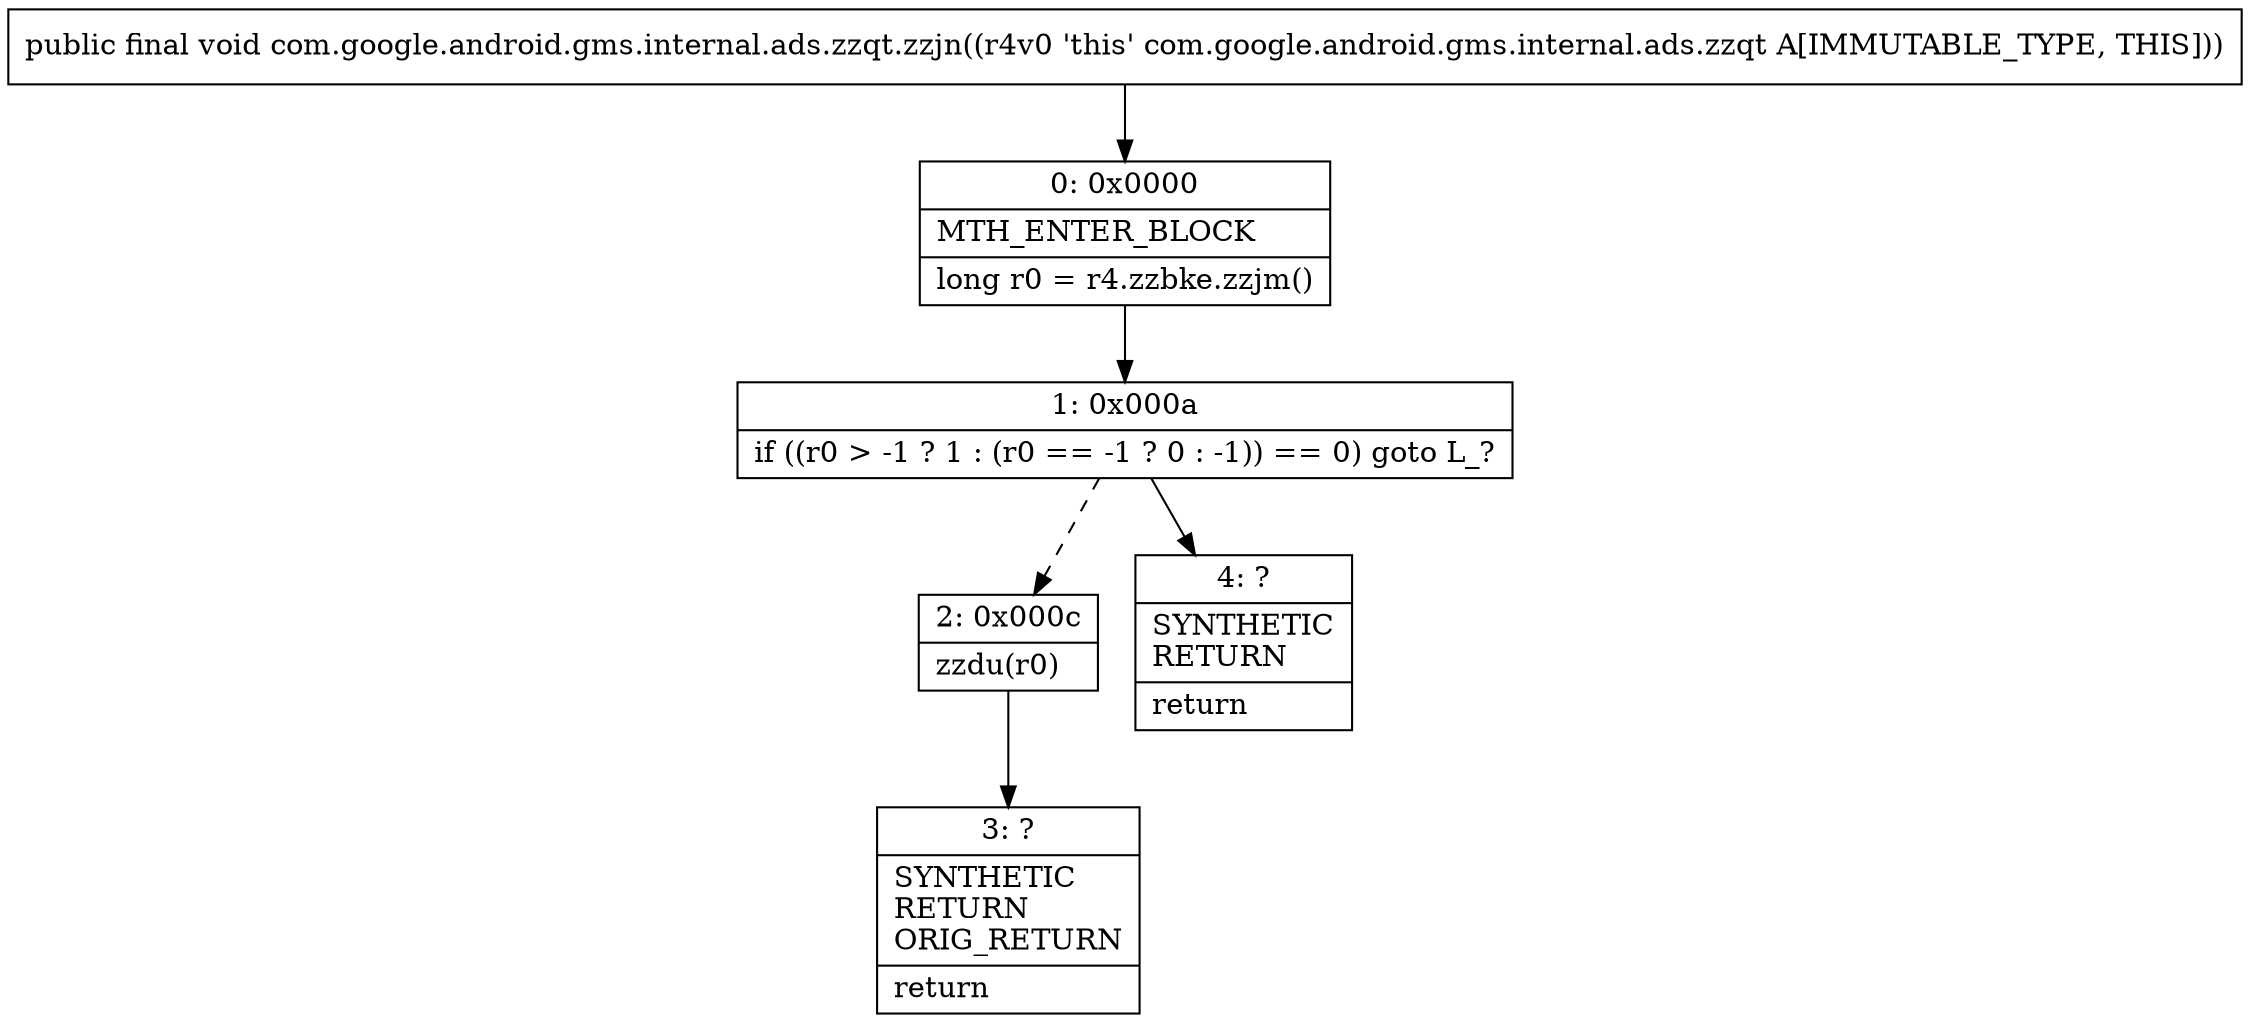 digraph "CFG forcom.google.android.gms.internal.ads.zzqt.zzjn()V" {
Node_0 [shape=record,label="{0\:\ 0x0000|MTH_ENTER_BLOCK\l|long r0 = r4.zzbke.zzjm()\l}"];
Node_1 [shape=record,label="{1\:\ 0x000a|if ((r0 \> \-1 ? 1 : (r0 == \-1 ? 0 : \-1)) == 0) goto L_?\l}"];
Node_2 [shape=record,label="{2\:\ 0x000c|zzdu(r0)\l}"];
Node_3 [shape=record,label="{3\:\ ?|SYNTHETIC\lRETURN\lORIG_RETURN\l|return\l}"];
Node_4 [shape=record,label="{4\:\ ?|SYNTHETIC\lRETURN\l|return\l}"];
MethodNode[shape=record,label="{public final void com.google.android.gms.internal.ads.zzqt.zzjn((r4v0 'this' com.google.android.gms.internal.ads.zzqt A[IMMUTABLE_TYPE, THIS])) }"];
MethodNode -> Node_0;
Node_0 -> Node_1;
Node_1 -> Node_2[style=dashed];
Node_1 -> Node_4;
Node_2 -> Node_3;
}


